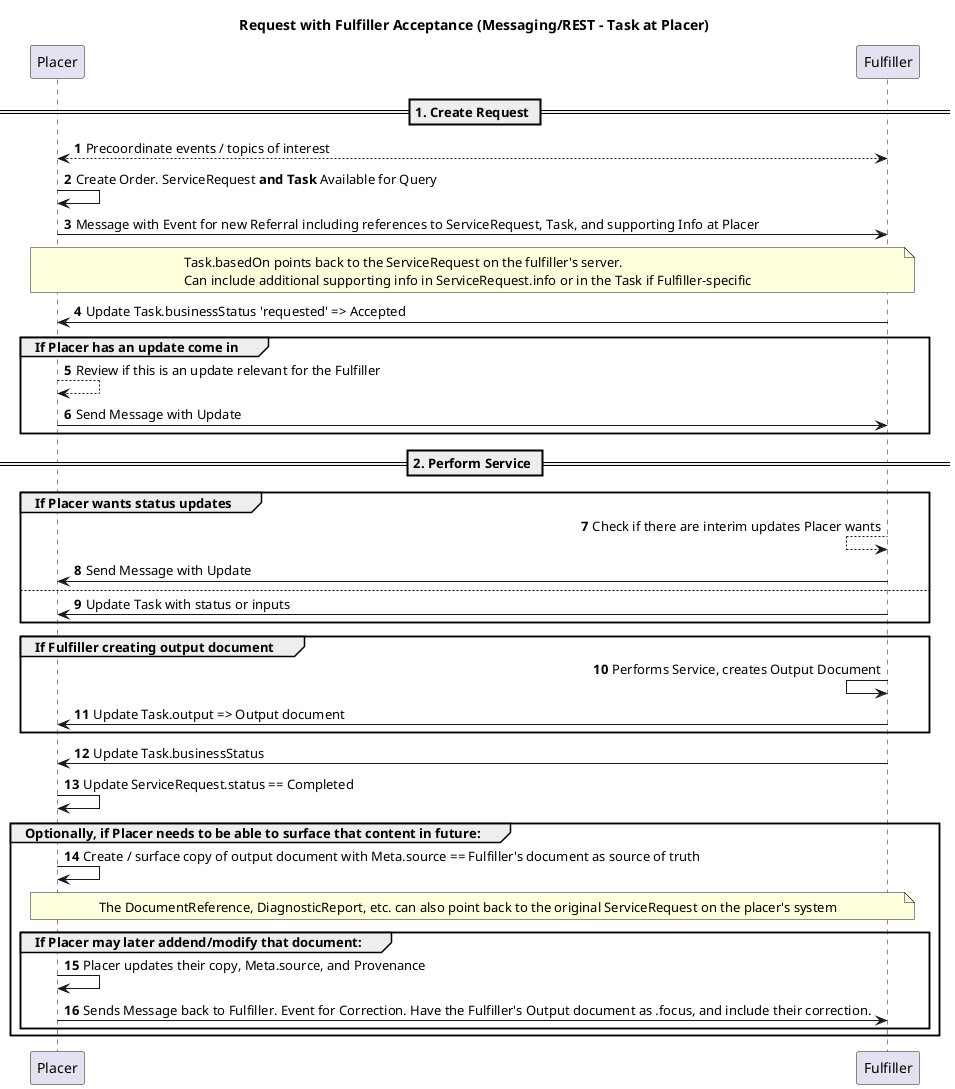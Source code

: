 @startuml
'skinparam svgDimensionStyle false
autonumber
title Request with Fulfiller Acceptance (Messaging/REST - Task at Placer)
== 1. Create Request ==

Placer <--> Fulfiller: Precoordinate events / topics of interest
Placer -> Placer: Create Order. ServiceRequest **and Task** Available for Query
Placer -> Fulfiller: Message with Event for new Referral including references to ServiceRequest, Task, and supporting Info at Placer

note over Placer, Fulfiller
Task.basedOn points back to the ServiceRequest on the fulfiller's server. 
Can include additional supporting info in ServiceRequest.info or in the Task if Fulfiller-specific
endnote

Fulfiller -> Placer: Update Task.businessStatus 'requested' => Accepted

group If Placer has an update come in
    Placer --> Placer: Review if this is an update relevant for the Fulfiller
    Placer -> Fulfiller: Send Message with Update
    end

== 2. Perform Service ==
group If Placer wants status updates
    Fulfiller <-- Fulfiller: Check if there are interim updates Placer wants
    Fulfiller -> Placer: Send Message with Update
else 
    Fulfiller -> Placer: Update Task with status or inputs
    end
    
group If Fulfiller creating output document
    Fulfiller <- Fulfiller: Performs Service, creates Output Document
    Fulfiller -> Placer: Update Task.output => Output document
    end
    
Fulfiller -> Placer: Update Task.businessStatus

Placer -> Placer: Update ServiceRequest.status == Completed

group Optionally, if Placer needs to be able to surface that content in future:
    Placer -> Placer: Create / surface copy of output document with Meta.source == Fulfiller's document as source of truth
    
    note over Placer, Fulfiller
    The DocumentReference, DiagnosticReport, etc. can also point back to the original ServiceRequest on the placer's system
    endnote
    
    group If Placer may later addend/modify that document:
    Placer -> Placer: Placer updates their copy, Meta.source, and Provenance
    Placer -> Fulfiller: Sends Message back to Fulfiller. Event for Correction. Have the Fulfiller's Output document as .focus, and include their correction. 
    end
    end
@enduml

